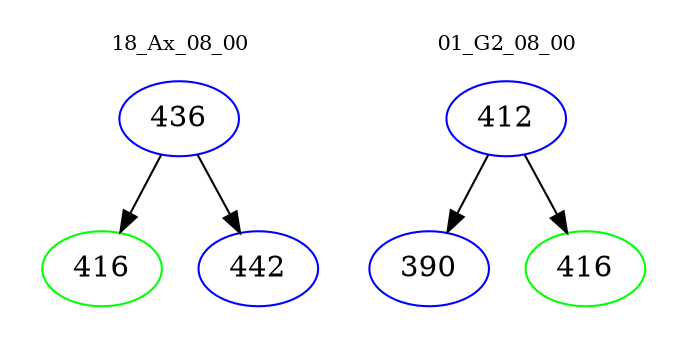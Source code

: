 digraph{
subgraph cluster_0 {
color = white
label = "18_Ax_08_00";
fontsize=10;
T0_436 [label="436", color="blue"]
T0_436 -> T0_416 [color="black"]
T0_416 [label="416", color="green"]
T0_436 -> T0_442 [color="black"]
T0_442 [label="442", color="blue"]
}
subgraph cluster_1 {
color = white
label = "01_G2_08_00";
fontsize=10;
T1_412 [label="412", color="blue"]
T1_412 -> T1_390 [color="black"]
T1_390 [label="390", color="blue"]
T1_412 -> T1_416 [color="black"]
T1_416 [label="416", color="green"]
}
}
